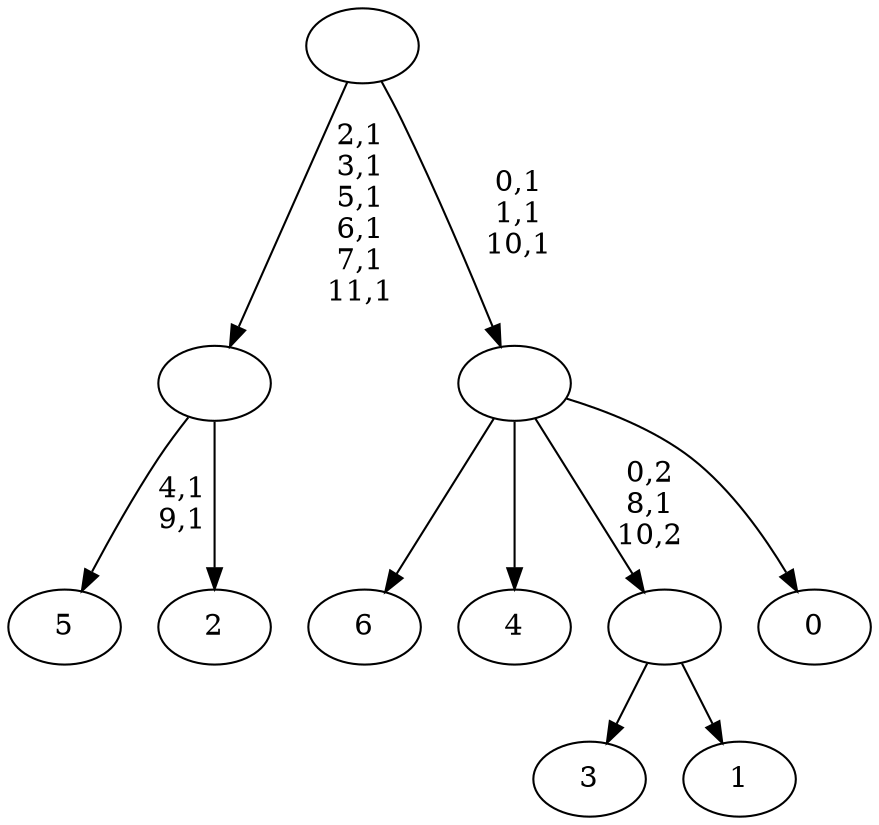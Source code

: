 digraph T {
	19 [label="6"]
	18 [label="5"]
	15 [label="4"]
	14 [label="3"]
	13 [label="2"]
	12 [label=""]
	6 [label="1"]
	5 [label=""]
	4 [label="0"]
	3 [label=""]
	0 [label=""]
	12 -> 18 [label="4,1\n9,1"]
	12 -> 13 [label=""]
	5 -> 14 [label=""]
	5 -> 6 [label=""]
	3 -> 19 [label=""]
	3 -> 15 [label=""]
	3 -> 5 [label="0,2\n8,1\n10,2"]
	3 -> 4 [label=""]
	0 -> 3 [label="0,1\n1,1\n10,1"]
	0 -> 12 [label="2,1\n3,1\n5,1\n6,1\n7,1\n11,1"]
}
